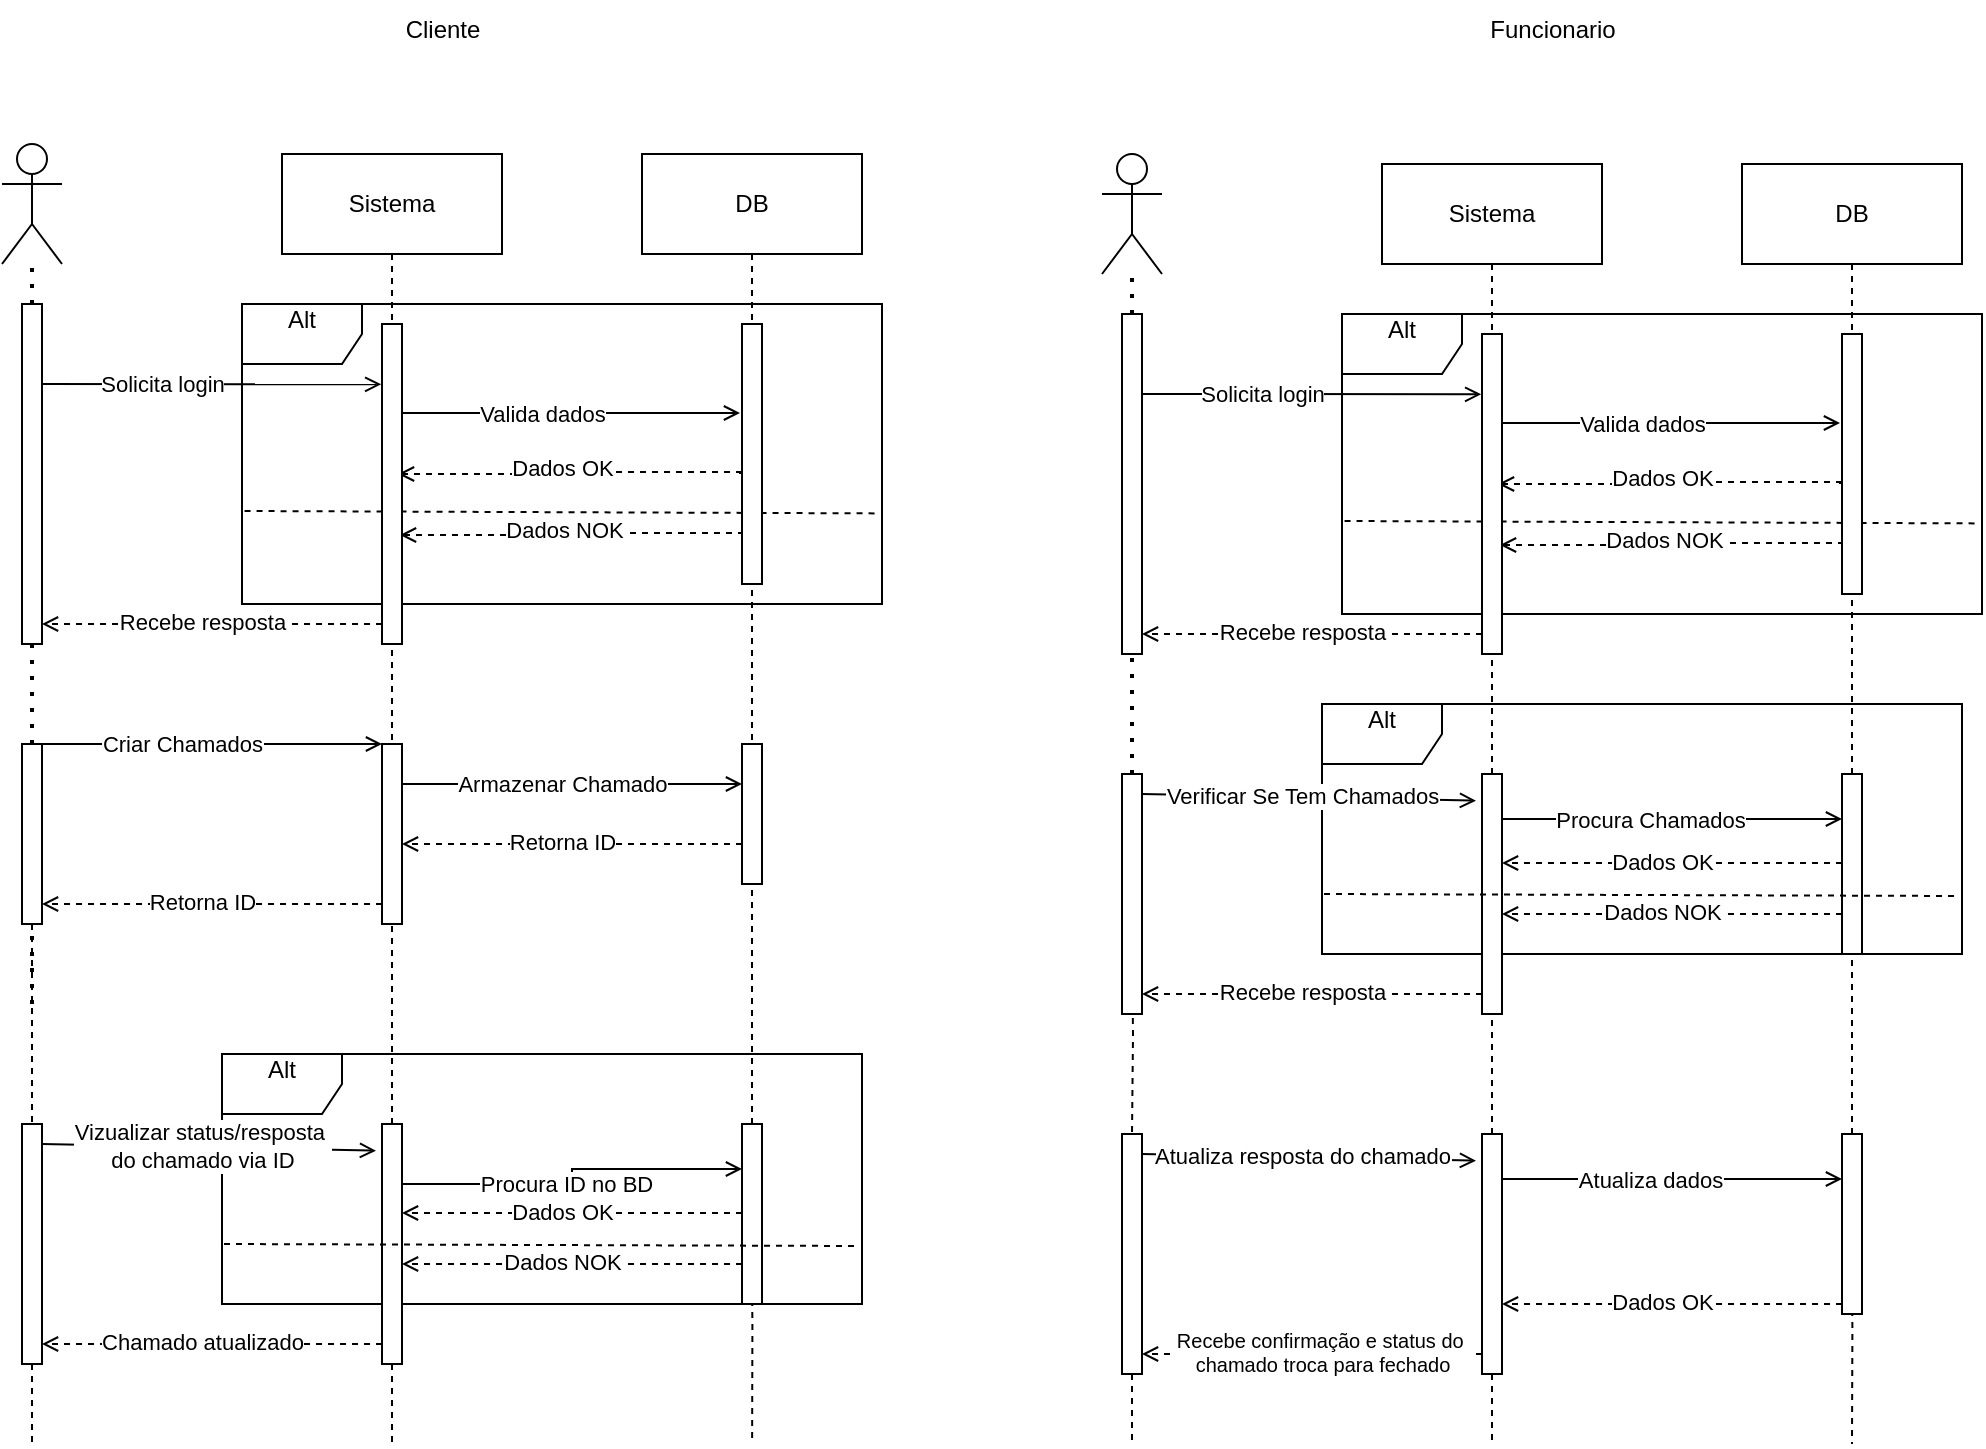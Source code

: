 <mxfile version="24.8.4">
  <diagram name="Página-1" id="UcQnkSeWGZl73oOWzogj">
    <mxGraphModel grid="1" page="1" gridSize="10" guides="1" tooltips="1" connect="1" arrows="1" fold="1" pageScale="1" pageWidth="827" pageHeight="1169" math="0" shadow="0">
      <root>
        <mxCell id="0" />
        <mxCell id="1" parent="0" />
        <mxCell id="v_NeFwBvMOkXejpZJr8L-4" value="Alt&lt;div&gt;&lt;br&gt;&lt;/div&gt;" style="shape=umlFrame;whiteSpace=wrap;html=1;pointerEvents=0;" vertex="1" parent="1">
          <mxGeometry x="320" y="585" width="320" height="125" as="geometry" />
        </mxCell>
        <mxCell id="uo3-oJz6HWGScUrpZiiw-1" value="" style="shape=umlActor;verticalLabelPosition=bottom;verticalAlign=top;html=1;outlineConnect=0;" vertex="1" parent="1">
          <mxGeometry x="210" y="130" width="30" height="60" as="geometry" />
        </mxCell>
        <mxCell id="uo3-oJz6HWGScUrpZiiw-2" value="" style="endArrow=none;dashed=1;html=1;dashPattern=1 3;strokeWidth=2;rounded=0;" edge="1" parent="1" source="uo3-oJz6HWGScUrpZiiw-8" target="uo3-oJz6HWGScUrpZiiw-1">
          <mxGeometry width="50" height="50" relative="1" as="geometry">
            <mxPoint x="225" y="480" as="sourcePoint" />
            <mxPoint x="210" y="230" as="targetPoint" />
          </mxGeometry>
        </mxCell>
        <mxCell id="uo3-oJz6HWGScUrpZiiw-3" style="edgeStyle=orthogonalEdgeStyle;rounded=0;orthogonalLoop=1;jettySize=auto;html=1;exitX=0.5;exitY=1;exitDx=0;exitDy=0;dashed=1;endArrow=none;endFill=0;entryX=0;entryY=0.5;entryDx=0;entryDy=0;" edge="1" parent="1" source="uo3-oJz6HWGScUrpZiiw-4" target="uo3-oJz6HWGScUrpZiiw-38">
          <mxGeometry relative="1" as="geometry">
            <mxPoint x="405" y="560" as="targetPoint" />
          </mxGeometry>
        </mxCell>
        <mxCell id="uo3-oJz6HWGScUrpZiiw-4" value="Sistema" style="rounded=0;whiteSpace=wrap;html=1;" vertex="1" parent="1">
          <mxGeometry x="350" y="135" width="110" height="50" as="geometry" />
        </mxCell>
        <mxCell id="uo3-oJz6HWGScUrpZiiw-5" style="edgeStyle=orthogonalEdgeStyle;rounded=0;orthogonalLoop=1;jettySize=auto;html=1;exitX=0.5;exitY=1;exitDx=0;exitDy=0;endArrow=none;endFill=0;dashed=1;" edge="1" parent="1" source="uo3-oJz6HWGScUrpZiiw-53">
          <mxGeometry relative="1" as="geometry">
            <mxPoint x="585" y="660" as="targetPoint" />
          </mxGeometry>
        </mxCell>
        <mxCell id="uo3-oJz6HWGScUrpZiiw-6" value="DB" style="rounded=0;whiteSpace=wrap;html=1;" vertex="1" parent="1">
          <mxGeometry x="530" y="135" width="110" height="50" as="geometry" />
        </mxCell>
        <mxCell id="uo3-oJz6HWGScUrpZiiw-7" value="" style="endArrow=none;dashed=1;html=1;dashPattern=1 3;strokeWidth=2;rounded=0;" edge="1" parent="1" source="uo3-oJz6HWGScUrpZiiw-21" target="uo3-oJz6HWGScUrpZiiw-8">
          <mxGeometry width="50" height="50" relative="1" as="geometry">
            <mxPoint x="225" y="560" as="sourcePoint" />
            <mxPoint x="225" y="220" as="targetPoint" />
          </mxGeometry>
        </mxCell>
        <mxCell id="uo3-oJz6HWGScUrpZiiw-8" value="" style="rounded=0;whiteSpace=wrap;html=1;direction=south;" vertex="1" parent="1">
          <mxGeometry x="220" y="210" width="10" height="170" as="geometry" />
        </mxCell>
        <mxCell id="uo3-oJz6HWGScUrpZiiw-9" value="" style="endArrow=open;html=1;rounded=0;exitX=0.099;exitY=-0.04;exitDx=0;exitDy=0;exitPerimeter=0;endFill=0;" edge="1" parent="1">
          <mxGeometry width="50" height="50" relative="1" as="geometry">
            <mxPoint x="230.0" y="250.0" as="sourcePoint" />
            <mxPoint x="399.6" y="250.15" as="targetPoint" />
          </mxGeometry>
        </mxCell>
        <mxCell id="uo3-oJz6HWGScUrpZiiw-10" value="Solicita login" style="edgeLabel;html=1;align=center;verticalAlign=middle;resizable=0;points=[];" connectable="0" vertex="1" parent="uo3-oJz6HWGScUrpZiiw-9">
          <mxGeometry x="-0.804" relative="1" as="geometry">
            <mxPoint x="43" as="offset" />
          </mxGeometry>
        </mxCell>
        <mxCell id="uo3-oJz6HWGScUrpZiiw-11" style="edgeStyle=orthogonalEdgeStyle;rounded=0;orthogonalLoop=1;jettySize=auto;html=1;entryX=0.5;entryY=0;entryDx=0;entryDy=0;dashed=1;endArrow=open;endFill=0;" edge="1" parent="1">
          <mxGeometry relative="1" as="geometry">
            <mxPoint x="400" y="370" as="sourcePoint" />
            <mxPoint x="230" y="370" as="targetPoint" />
          </mxGeometry>
        </mxCell>
        <mxCell id="uo3-oJz6HWGScUrpZiiw-12" value="Recebe resposta" style="edgeLabel;html=1;align=center;verticalAlign=middle;resizable=0;points=[];" connectable="0" vertex="1" parent="uo3-oJz6HWGScUrpZiiw-11">
          <mxGeometry x="0.351" y="-1" relative="1" as="geometry">
            <mxPoint x="25" as="offset" />
          </mxGeometry>
        </mxCell>
        <mxCell id="uo3-oJz6HWGScUrpZiiw-13" value="" style="endArrow=open;html=1;rounded=0;exitX=0.126;exitY=-0.071;exitDx=0;exitDy=0;exitPerimeter=0;endFill=0;" edge="1" parent="1">
          <mxGeometry width="50" height="50" relative="1" as="geometry">
            <mxPoint x="410" y="264.5" as="sourcePoint" />
            <mxPoint x="579" y="264.5" as="targetPoint" />
          </mxGeometry>
        </mxCell>
        <mxCell id="uo3-oJz6HWGScUrpZiiw-14" value="Valida dados" style="edgeLabel;html=1;align=center;verticalAlign=middle;resizable=0;points=[];" connectable="0" vertex="1" parent="uo3-oJz6HWGScUrpZiiw-13">
          <mxGeometry x="-0.804" relative="1" as="geometry">
            <mxPoint x="53" as="offset" />
          </mxGeometry>
        </mxCell>
        <mxCell id="uo3-oJz6HWGScUrpZiiw-15" style="edgeStyle=orthogonalEdgeStyle;rounded=0;orthogonalLoop=1;jettySize=auto;html=1;endArrow=open;endFill=0;dashed=1;entryX=0.421;entryY=0.1;entryDx=0;entryDy=0;entryPerimeter=0;" edge="1" parent="1">
          <mxGeometry relative="1" as="geometry">
            <mxPoint x="580" y="325.5" as="sourcePoint" />
            <mxPoint x="409" y="325.5" as="targetPoint" />
            <Array as="points">
              <mxPoint x="495" y="324.5" />
            </Array>
          </mxGeometry>
        </mxCell>
        <mxCell id="uo3-oJz6HWGScUrpZiiw-16" value="Dados NOK" style="edgeLabel;html=1;align=center;verticalAlign=middle;resizable=0;points=[];" connectable="0" vertex="1" parent="uo3-oJz6HWGScUrpZiiw-15">
          <mxGeometry x="-0.16" y="-2" relative="1" as="geometry">
            <mxPoint x="-18" as="offset" />
          </mxGeometry>
        </mxCell>
        <mxCell id="uo3-oJz6HWGScUrpZiiw-17" style="edgeStyle=orthogonalEdgeStyle;rounded=0;orthogonalLoop=1;jettySize=auto;html=1;endArrow=open;endFill=0;dashed=1;entryX=0.421;entryY=0.1;entryDx=0;entryDy=0;entryPerimeter=0;" edge="1" parent="1">
          <mxGeometry relative="1" as="geometry">
            <mxPoint x="579" y="295" as="sourcePoint" />
            <mxPoint x="408" y="295" as="targetPoint" />
            <Array as="points">
              <mxPoint x="494" y="294" />
            </Array>
          </mxGeometry>
        </mxCell>
        <mxCell id="uo3-oJz6HWGScUrpZiiw-18" value="Dados OK" style="edgeLabel;html=1;align=center;verticalAlign=middle;resizable=0;points=[];" connectable="0" vertex="1" parent="uo3-oJz6HWGScUrpZiiw-17">
          <mxGeometry x="-0.16" y="-2" relative="1" as="geometry">
            <mxPoint x="-18" as="offset" />
          </mxGeometry>
        </mxCell>
        <mxCell id="uo3-oJz6HWGScUrpZiiw-19" value="" style="endArrow=none;dashed=1;html=1;dashPattern=1 3;strokeWidth=2;rounded=0;" edge="1" parent="1" target="uo3-oJz6HWGScUrpZiiw-21">
          <mxGeometry width="50" height="50" relative="1" as="geometry">
            <mxPoint x="225" y="560" as="sourcePoint" />
            <mxPoint x="225" y="390" as="targetPoint" />
          </mxGeometry>
        </mxCell>
        <mxCell id="uo3-oJz6HWGScUrpZiiw-21" value="" style="rounded=0;whiteSpace=wrap;html=1;direction=south;" vertex="1" parent="1">
          <mxGeometry x="220" y="430" width="10" height="90" as="geometry" />
        </mxCell>
        <mxCell id="uo3-oJz6HWGScUrpZiiw-22" value="" style="rounded=0;whiteSpace=wrap;html=1;direction=south;" vertex="1" parent="1">
          <mxGeometry x="400" y="430" width="10" height="90" as="geometry" />
        </mxCell>
        <mxCell id="uo3-oJz6HWGScUrpZiiw-23" value="" style="endArrow=open;html=1;rounded=0;exitX=0.099;exitY=-0.04;exitDx=0;exitDy=0;exitPerimeter=0;endFill=0;" edge="1" parent="1">
          <mxGeometry width="50" height="50" relative="1" as="geometry">
            <mxPoint x="410" y="450" as="sourcePoint" />
            <mxPoint x="580" y="450" as="targetPoint" />
          </mxGeometry>
        </mxCell>
        <mxCell id="uo3-oJz6HWGScUrpZiiw-24" value="Armazenar Chamado" style="edgeLabel;html=1;align=center;verticalAlign=middle;resizable=0;points=[];" connectable="0" vertex="1" parent="uo3-oJz6HWGScUrpZiiw-23">
          <mxGeometry x="-0.804" relative="1" as="geometry">
            <mxPoint x="63" as="offset" />
          </mxGeometry>
        </mxCell>
        <mxCell id="uo3-oJz6HWGScUrpZiiw-25" style="edgeStyle=orthogonalEdgeStyle;rounded=0;orthogonalLoop=1;jettySize=auto;html=1;entryX=0.5;entryY=0;entryDx=0;entryDy=0;dashed=1;endArrow=open;endFill=0;" edge="1" parent="1">
          <mxGeometry relative="1" as="geometry">
            <mxPoint x="580" y="480" as="sourcePoint" />
            <mxPoint x="410" y="480" as="targetPoint" />
          </mxGeometry>
        </mxCell>
        <mxCell id="uo3-oJz6HWGScUrpZiiw-26" value="Retorna ID" style="edgeLabel;html=1;align=center;verticalAlign=middle;resizable=0;points=[];" connectable="0" vertex="1" parent="uo3-oJz6HWGScUrpZiiw-25">
          <mxGeometry x="0.351" y="-1" relative="1" as="geometry">
            <mxPoint x="25" as="offset" />
          </mxGeometry>
        </mxCell>
        <mxCell id="uo3-oJz6HWGScUrpZiiw-27" style="edgeStyle=orthogonalEdgeStyle;rounded=0;orthogonalLoop=1;jettySize=auto;html=1;entryX=0.5;entryY=0;entryDx=0;entryDy=0;dashed=1;endArrow=open;endFill=0;" edge="1" parent="1">
          <mxGeometry relative="1" as="geometry">
            <mxPoint x="400" y="510" as="sourcePoint" />
            <mxPoint x="230" y="510" as="targetPoint" />
          </mxGeometry>
        </mxCell>
        <mxCell id="uo3-oJz6HWGScUrpZiiw-28" value="Retorna ID" style="edgeLabel;html=1;align=center;verticalAlign=middle;resizable=0;points=[];" connectable="0" vertex="1" parent="uo3-oJz6HWGScUrpZiiw-27">
          <mxGeometry x="0.351" y="-1" relative="1" as="geometry">
            <mxPoint x="25" as="offset" />
          </mxGeometry>
        </mxCell>
        <mxCell id="uo3-oJz6HWGScUrpZiiw-31" value="" style="edgeStyle=orthogonalEdgeStyle;rounded=0;orthogonalLoop=1;jettySize=auto;html=1;exitX=1;exitY=0.5;exitDx=0;exitDy=0;endArrow=none;endFill=0;dashed=1;" edge="1" parent="1" source="uo3-oJz6HWGScUrpZiiw-21" target="uo3-oJz6HWGScUrpZiiw-32">
          <mxGeometry relative="1" as="geometry">
            <mxPoint x="225" y="690" as="targetPoint" />
            <mxPoint x="225" y="500" as="sourcePoint" />
          </mxGeometry>
        </mxCell>
        <mxCell id="uo3-oJz6HWGScUrpZiiw-32" value="" style="rounded=0;whiteSpace=wrap;html=1;direction=south;" vertex="1" parent="1">
          <mxGeometry x="220" y="620" width="10" height="120" as="geometry" />
        </mxCell>
        <mxCell id="uo3-oJz6HWGScUrpZiiw-33" value="" style="edgeStyle=orthogonalEdgeStyle;rounded=0;orthogonalLoop=1;jettySize=auto;html=1;exitX=1;exitY=0.5;exitDx=0;exitDy=0;endArrow=none;endFill=0;dashed=1;" edge="1" parent="1" target="uo3-oJz6HWGScUrpZiiw-38">
          <mxGeometry relative="1" as="geometry">
            <mxPoint x="404.71" y="790" as="targetPoint" />
            <mxPoint x="404.71" y="660" as="sourcePoint" />
          </mxGeometry>
        </mxCell>
        <mxCell id="uo3-oJz6HWGScUrpZiiw-34" style="edgeStyle=orthogonalEdgeStyle;rounded=0;orthogonalLoop=1;jettySize=auto;html=1;exitX=0.25;exitY=0;exitDx=0;exitDy=0;entryX=0.25;entryY=1;entryDx=0;entryDy=0;endArrow=open;endFill=0;" edge="1" parent="1" source="uo3-oJz6HWGScUrpZiiw-38" target="uo3-oJz6HWGScUrpZiiw-53">
          <mxGeometry relative="1" as="geometry" />
        </mxCell>
        <mxCell id="uo3-oJz6HWGScUrpZiiw-35" value="Procura ID no BD" style="edgeLabel;html=1;align=center;verticalAlign=middle;resizable=0;points=[];" connectable="0" vertex="1" parent="uo3-oJz6HWGScUrpZiiw-34">
          <mxGeometry x="-0.588" y="1" relative="1" as="geometry">
            <mxPoint x="45" y="1" as="offset" />
          </mxGeometry>
        </mxCell>
        <mxCell id="uo3-oJz6HWGScUrpZiiw-38" value="" style="rounded=0;whiteSpace=wrap;html=1;direction=south;" vertex="1" parent="1">
          <mxGeometry x="400" y="620" width="10" height="120" as="geometry" />
        </mxCell>
        <mxCell id="uo3-oJz6HWGScUrpZiiw-39" value="" style="edgeStyle=orthogonalEdgeStyle;rounded=0;orthogonalLoop=1;jettySize=auto;html=1;exitX=0.5;exitY=1;exitDx=0;exitDy=0;endArrow=none;endFill=0;dashed=1;" edge="1" parent="1" source="uo3-oJz6HWGScUrpZiiw-6" target="uo3-oJz6HWGScUrpZiiw-53">
          <mxGeometry relative="1" as="geometry">
            <mxPoint x="585" y="560" as="targetPoint" />
            <mxPoint x="585" y="185" as="sourcePoint" />
          </mxGeometry>
        </mxCell>
        <mxCell id="uo3-oJz6HWGScUrpZiiw-40" value="" style="rounded=0;whiteSpace=wrap;html=1;direction=south;" vertex="1" parent="1">
          <mxGeometry x="580" y="430" width="10" height="70" as="geometry" />
        </mxCell>
        <mxCell id="uo3-oJz6HWGScUrpZiiw-41" style="edgeStyle=orthogonalEdgeStyle;rounded=0;orthogonalLoop=1;jettySize=auto;html=1;entryX=0.5;entryY=0;entryDx=0;entryDy=0;dashed=1;endArrow=open;endFill=0;" edge="1" parent="1">
          <mxGeometry relative="1" as="geometry">
            <mxPoint x="580" y="664.5" as="sourcePoint" />
            <mxPoint x="410" y="664.5" as="targetPoint" />
          </mxGeometry>
        </mxCell>
        <mxCell id="uo3-oJz6HWGScUrpZiiw-42" value="Dados OK" style="edgeLabel;html=1;align=center;verticalAlign=middle;resizable=0;points=[];" connectable="0" vertex="1" parent="uo3-oJz6HWGScUrpZiiw-41">
          <mxGeometry x="0.351" y="-1" relative="1" as="geometry">
            <mxPoint x="25" as="offset" />
          </mxGeometry>
        </mxCell>
        <mxCell id="uo3-oJz6HWGScUrpZiiw-43" value="" style="edgeStyle=orthogonalEdgeStyle;rounded=0;orthogonalLoop=1;jettySize=auto;html=1;endArrow=none;endFill=0;dashed=1;exitX=1;exitY=0.5;exitDx=0;exitDy=0;" edge="1" parent="1" source="uo3-oJz6HWGScUrpZiiw-32">
          <mxGeometry relative="1" as="geometry">
            <mxPoint x="225" y="780" as="targetPoint" />
            <mxPoint x="270" y="770" as="sourcePoint" />
          </mxGeometry>
        </mxCell>
        <mxCell id="uo3-oJz6HWGScUrpZiiw-45" value="" style="edgeStyle=orthogonalEdgeStyle;rounded=0;orthogonalLoop=1;jettySize=auto;html=1;endArrow=none;endFill=0;dashed=1;exitX=1;exitY=0.5;exitDx=0;exitDy=0;" edge="1" parent="1" source="uo3-oJz6HWGScUrpZiiw-38">
          <mxGeometry relative="1" as="geometry">
            <mxPoint x="405" y="780" as="targetPoint" />
            <mxPoint x="405" y="730" as="sourcePoint" />
          </mxGeometry>
        </mxCell>
        <mxCell id="uo3-oJz6HWGScUrpZiiw-49" value="" style="edgeStyle=orthogonalEdgeStyle;rounded=0;orthogonalLoop=1;jettySize=auto;html=1;exitX=1;exitY=0.5;exitDx=0;exitDy=0;endArrow=none;endFill=0;dashed=1;" edge="1" parent="1">
          <mxGeometry relative="1" as="geometry">
            <mxPoint x="585.059" y="780" as="targetPoint" />
            <mxPoint x="584.71" y="660" as="sourcePoint" />
          </mxGeometry>
        </mxCell>
        <mxCell id="uo3-oJz6HWGScUrpZiiw-53" value="" style="rounded=0;whiteSpace=wrap;html=1;direction=south;" vertex="1" parent="1">
          <mxGeometry x="580" y="620" width="10" height="90" as="geometry" />
        </mxCell>
        <mxCell id="uo3-oJz6HWGScUrpZiiw-75" value="" style="endArrow=none;dashed=1;html=1;rounded=0;exitX=0.004;exitY=0.69;exitDx=0;exitDy=0;exitPerimeter=0;entryX=0.997;entryY=0.698;entryDx=0;entryDy=0;entryPerimeter=0;" edge="1" parent="1" source="uo3-oJz6HWGScUrpZiiw-77" target="uo3-oJz6HWGScUrpZiiw-77">
          <mxGeometry width="50" height="50" relative="1" as="geometry">
            <mxPoint x="480" y="380" as="sourcePoint" />
            <mxPoint x="530" y="330" as="targetPoint" />
          </mxGeometry>
        </mxCell>
        <mxCell id="uo3-oJz6HWGScUrpZiiw-76" value="" style="rounded=0;whiteSpace=wrap;html=1;direction=south;" vertex="1" parent="1">
          <mxGeometry x="580" y="220" width="10" height="130" as="geometry" />
        </mxCell>
        <mxCell id="uo3-oJz6HWGScUrpZiiw-77" value="Alt&lt;div&gt;&lt;br&gt;&lt;/div&gt;" style="shape=umlFrame;whiteSpace=wrap;html=1;pointerEvents=0;" vertex="1" parent="1">
          <mxGeometry x="330" y="210" width="320" height="150" as="geometry" />
        </mxCell>
        <mxCell id="uo3-oJz6HWGScUrpZiiw-78" value="" style="rounded=0;whiteSpace=wrap;html=1;direction=south;" vertex="1" parent="1">
          <mxGeometry x="400" y="220" width="10" height="160" as="geometry" />
        </mxCell>
        <mxCell id="uo3-oJz6HWGScUrpZiiw-79" value="" style="endArrow=open;html=1;rounded=0;exitX=0.099;exitY=-0.04;exitDx=0;exitDy=0;exitPerimeter=0;endFill=0;entryX=0.111;entryY=1.3;entryDx=0;entryDy=0;entryPerimeter=0;" edge="1" parent="1" target="uo3-oJz6HWGScUrpZiiw-38">
          <mxGeometry width="50" height="50" relative="1" as="geometry">
            <mxPoint x="230.0" y="630" as="sourcePoint" />
            <mxPoint x="399.6" y="630.15" as="targetPoint" />
          </mxGeometry>
        </mxCell>
        <mxCell id="uo3-oJz6HWGScUrpZiiw-80" value="Vizualizar status/resposta&amp;nbsp;&lt;div&gt;do chamado via ID&lt;/div&gt;" style="edgeLabel;html=1;align=center;verticalAlign=middle;resizable=0;points=[];" connectable="0" vertex="1" parent="uo3-oJz6HWGScUrpZiiw-79">
          <mxGeometry x="-0.804" relative="1" as="geometry">
            <mxPoint x="63" as="offset" />
          </mxGeometry>
        </mxCell>
        <mxCell id="uo3-oJz6HWGScUrpZiiw-81" style="edgeStyle=orthogonalEdgeStyle;rounded=0;orthogonalLoop=1;jettySize=auto;html=1;entryX=0.5;entryY=0;entryDx=0;entryDy=0;dashed=1;endArrow=open;endFill=0;" edge="1" parent="1">
          <mxGeometry relative="1" as="geometry">
            <mxPoint x="400" y="730" as="sourcePoint" />
            <mxPoint x="230" y="730" as="targetPoint" />
          </mxGeometry>
        </mxCell>
        <mxCell id="uo3-oJz6HWGScUrpZiiw-82" value="Chamado atualizado" style="edgeLabel;html=1;align=center;verticalAlign=middle;resizable=0;points=[];" connectable="0" vertex="1" parent="uo3-oJz6HWGScUrpZiiw-81">
          <mxGeometry x="0.351" y="-1" relative="1" as="geometry">
            <mxPoint x="25" as="offset" />
          </mxGeometry>
        </mxCell>
        <mxCell id="v_NeFwBvMOkXejpZJr8L-1" value="" style="endArrow=open;html=1;rounded=0;exitX=0.099;exitY=-0.04;exitDx=0;exitDy=0;exitPerimeter=0;endFill=0;" edge="1" parent="1">
          <mxGeometry width="50" height="50" relative="1" as="geometry">
            <mxPoint x="230" y="430" as="sourcePoint" />
            <mxPoint x="400" y="430" as="targetPoint" />
          </mxGeometry>
        </mxCell>
        <mxCell id="v_NeFwBvMOkXejpZJr8L-2" value="Criar Chamados" style="edgeLabel;html=1;align=center;verticalAlign=middle;resizable=0;points=[];" connectable="0" vertex="1" parent="v_NeFwBvMOkXejpZJr8L-1">
          <mxGeometry x="-0.804" relative="1" as="geometry">
            <mxPoint x="53" as="offset" />
          </mxGeometry>
        </mxCell>
        <mxCell id="v_NeFwBvMOkXejpZJr8L-5" style="edgeStyle=orthogonalEdgeStyle;rounded=0;orthogonalLoop=1;jettySize=auto;html=1;entryX=0.5;entryY=0;entryDx=0;entryDy=0;dashed=1;endArrow=open;endFill=0;" edge="1" parent="1">
          <mxGeometry relative="1" as="geometry">
            <mxPoint x="580" y="690" as="sourcePoint" />
            <mxPoint x="410" y="690" as="targetPoint" />
          </mxGeometry>
        </mxCell>
        <mxCell id="v_NeFwBvMOkXejpZJr8L-6" value="Dados NOK" style="edgeLabel;html=1;align=center;verticalAlign=middle;resizable=0;points=[];" connectable="0" vertex="1" parent="v_NeFwBvMOkXejpZJr8L-5">
          <mxGeometry x="0.351" y="-1" relative="1" as="geometry">
            <mxPoint x="25" as="offset" />
          </mxGeometry>
        </mxCell>
        <mxCell id="v_NeFwBvMOkXejpZJr8L-7" value="" style="endArrow=none;dashed=1;html=1;rounded=0;exitX=0.004;exitY=0.69;exitDx=0;exitDy=0;exitPerimeter=0;entryX=0.997;entryY=0.698;entryDx=0;entryDy=0;entryPerimeter=0;" edge="1" parent="1">
          <mxGeometry width="50" height="50" relative="1" as="geometry">
            <mxPoint x="321" y="680" as="sourcePoint" />
            <mxPoint x="639" y="681" as="targetPoint" />
          </mxGeometry>
        </mxCell>
        <mxCell id="v_NeFwBvMOkXejpZJr8L-9" value="" style="shape=umlActor;verticalLabelPosition=bottom;verticalAlign=top;html=1;outlineConnect=0;" vertex="1" parent="1">
          <mxGeometry x="760" y="135" width="30" height="60" as="geometry" />
        </mxCell>
        <mxCell id="v_NeFwBvMOkXejpZJr8L-10" value="" style="endArrow=none;dashed=1;html=1;dashPattern=1 3;strokeWidth=2;rounded=0;" edge="1" parent="1" source="v_NeFwBvMOkXejpZJr8L-16" target="v_NeFwBvMOkXejpZJr8L-9">
          <mxGeometry width="50" height="50" relative="1" as="geometry">
            <mxPoint x="775" y="485" as="sourcePoint" />
            <mxPoint x="760" y="235" as="targetPoint" />
          </mxGeometry>
        </mxCell>
        <mxCell id="v_NeFwBvMOkXejpZJr8L-11" style="edgeStyle=orthogonalEdgeStyle;rounded=0;orthogonalLoop=1;jettySize=auto;html=1;exitX=0.5;exitY=1;exitDx=0;exitDy=0;dashed=1;endArrow=none;endFill=0;entryX=0;entryY=0.5;entryDx=0;entryDy=0;" edge="1" parent="1" source="v_NeFwBvMOkXejpZJr8L-12" target="v_NeFwBvMOkXejpZJr8L-44">
          <mxGeometry relative="1" as="geometry">
            <mxPoint x="955" y="565" as="targetPoint" />
          </mxGeometry>
        </mxCell>
        <mxCell id="v_NeFwBvMOkXejpZJr8L-12" value="Sistema" style="rounded=0;whiteSpace=wrap;html=1;" vertex="1" parent="1">
          <mxGeometry x="900" y="140" width="110" height="50" as="geometry" />
        </mxCell>
        <mxCell id="v_NeFwBvMOkXejpZJr8L-13" style="edgeStyle=orthogonalEdgeStyle;rounded=0;orthogonalLoop=1;jettySize=auto;html=1;exitX=0.5;exitY=1;exitDx=0;exitDy=0;endArrow=none;endFill=0;dashed=1;" edge="1" parent="1" source="v_NeFwBvMOkXejpZJr8L-55">
          <mxGeometry relative="1" as="geometry">
            <mxPoint x="1135" y="665" as="targetPoint" />
          </mxGeometry>
        </mxCell>
        <mxCell id="v_NeFwBvMOkXejpZJr8L-14" value="DB" style="rounded=0;whiteSpace=wrap;html=1;" vertex="1" parent="1">
          <mxGeometry x="1080" y="140" width="110" height="50" as="geometry" />
        </mxCell>
        <mxCell id="v_NeFwBvMOkXejpZJr8L-15" value="" style="endArrow=none;dashed=1;html=1;dashPattern=1 3;strokeWidth=2;rounded=0;exitX=0;exitY=0.5;exitDx=0;exitDy=0;" edge="1" parent="1" source="v_NeFwBvMOkXejpZJr8L-93" target="v_NeFwBvMOkXejpZJr8L-16">
          <mxGeometry width="50" height="50" relative="1" as="geometry">
            <mxPoint x="775" y="435" as="sourcePoint" />
            <mxPoint x="775" y="225" as="targetPoint" />
          </mxGeometry>
        </mxCell>
        <mxCell id="v_NeFwBvMOkXejpZJr8L-16" value="" style="rounded=0;whiteSpace=wrap;html=1;direction=south;" vertex="1" parent="1">
          <mxGeometry x="770" y="215" width="10" height="170" as="geometry" />
        </mxCell>
        <mxCell id="v_NeFwBvMOkXejpZJr8L-17" value="" style="endArrow=open;html=1;rounded=0;exitX=0.099;exitY=-0.04;exitDx=0;exitDy=0;exitPerimeter=0;endFill=0;" edge="1" parent="1">
          <mxGeometry width="50" height="50" relative="1" as="geometry">
            <mxPoint x="780" y="255" as="sourcePoint" />
            <mxPoint x="949.6" y="255.15" as="targetPoint" />
          </mxGeometry>
        </mxCell>
        <mxCell id="v_NeFwBvMOkXejpZJr8L-18" value="Solicita login" style="edgeLabel;html=1;align=center;verticalAlign=middle;resizable=0;points=[];" connectable="0" vertex="1" parent="v_NeFwBvMOkXejpZJr8L-17">
          <mxGeometry x="-0.804" relative="1" as="geometry">
            <mxPoint x="43" as="offset" />
          </mxGeometry>
        </mxCell>
        <mxCell id="v_NeFwBvMOkXejpZJr8L-19" style="edgeStyle=orthogonalEdgeStyle;rounded=0;orthogonalLoop=1;jettySize=auto;html=1;entryX=0.5;entryY=0;entryDx=0;entryDy=0;dashed=1;endArrow=open;endFill=0;" edge="1" parent="1">
          <mxGeometry relative="1" as="geometry">
            <mxPoint x="950" y="375" as="sourcePoint" />
            <mxPoint x="780" y="375" as="targetPoint" />
          </mxGeometry>
        </mxCell>
        <mxCell id="v_NeFwBvMOkXejpZJr8L-20" value="Recebe resposta" style="edgeLabel;html=1;align=center;verticalAlign=middle;resizable=0;points=[];" connectable="0" vertex="1" parent="v_NeFwBvMOkXejpZJr8L-19">
          <mxGeometry x="0.351" y="-1" relative="1" as="geometry">
            <mxPoint x="25" as="offset" />
          </mxGeometry>
        </mxCell>
        <mxCell id="v_NeFwBvMOkXejpZJr8L-21" value="" style="endArrow=open;html=1;rounded=0;exitX=0.126;exitY=-0.071;exitDx=0;exitDy=0;exitPerimeter=0;endFill=0;" edge="1" parent="1">
          <mxGeometry width="50" height="50" relative="1" as="geometry">
            <mxPoint x="960" y="269.5" as="sourcePoint" />
            <mxPoint x="1129" y="269.5" as="targetPoint" />
          </mxGeometry>
        </mxCell>
        <mxCell id="v_NeFwBvMOkXejpZJr8L-22" value="Valida dados" style="edgeLabel;html=1;align=center;verticalAlign=middle;resizable=0;points=[];" connectable="0" vertex="1" parent="v_NeFwBvMOkXejpZJr8L-21">
          <mxGeometry x="-0.804" relative="1" as="geometry">
            <mxPoint x="53" as="offset" />
          </mxGeometry>
        </mxCell>
        <mxCell id="v_NeFwBvMOkXejpZJr8L-23" style="edgeStyle=orthogonalEdgeStyle;rounded=0;orthogonalLoop=1;jettySize=auto;html=1;endArrow=open;endFill=0;dashed=1;entryX=0.421;entryY=0.1;entryDx=0;entryDy=0;entryPerimeter=0;" edge="1" parent="1">
          <mxGeometry relative="1" as="geometry">
            <mxPoint x="1130" y="330.5" as="sourcePoint" />
            <mxPoint x="959" y="330.5" as="targetPoint" />
            <Array as="points">
              <mxPoint x="1045" y="329.5" />
            </Array>
          </mxGeometry>
        </mxCell>
        <mxCell id="v_NeFwBvMOkXejpZJr8L-24" value="Dados NOK" style="edgeLabel;html=1;align=center;verticalAlign=middle;resizable=0;points=[];" connectable="0" vertex="1" parent="v_NeFwBvMOkXejpZJr8L-23">
          <mxGeometry x="-0.16" y="-2" relative="1" as="geometry">
            <mxPoint x="-18" as="offset" />
          </mxGeometry>
        </mxCell>
        <mxCell id="v_NeFwBvMOkXejpZJr8L-25" style="edgeStyle=orthogonalEdgeStyle;rounded=0;orthogonalLoop=1;jettySize=auto;html=1;endArrow=open;endFill=0;dashed=1;entryX=0.421;entryY=0.1;entryDx=0;entryDy=0;entryPerimeter=0;" edge="1" parent="1">
          <mxGeometry relative="1" as="geometry">
            <mxPoint x="1129" y="300" as="sourcePoint" />
            <mxPoint x="958" y="300" as="targetPoint" />
            <Array as="points">
              <mxPoint x="1044" y="299" />
            </Array>
          </mxGeometry>
        </mxCell>
        <mxCell id="v_NeFwBvMOkXejpZJr8L-26" value="Dados OK" style="edgeLabel;html=1;align=center;verticalAlign=middle;resizable=0;points=[];" connectable="0" vertex="1" parent="v_NeFwBvMOkXejpZJr8L-25">
          <mxGeometry x="-0.16" y="-2" relative="1" as="geometry">
            <mxPoint x="-18" as="offset" />
          </mxGeometry>
        </mxCell>
        <mxCell id="v_NeFwBvMOkXejpZJr8L-27" value="" style="endArrow=none;dashed=1;html=1;dashPattern=1 3;strokeWidth=2;rounded=0;" edge="1" parent="1">
          <mxGeometry width="50" height="50" relative="1" as="geometry">
            <mxPoint x="775" y="565" as="sourcePoint" />
            <mxPoint x="775" y="525" as="targetPoint" />
          </mxGeometry>
        </mxCell>
        <mxCell id="v_NeFwBvMOkXejpZJr8L-39" value="" style="edgeStyle=orthogonalEdgeStyle;rounded=0;orthogonalLoop=1;jettySize=auto;html=1;exitX=1;exitY=0.5;exitDx=0;exitDy=0;endArrow=none;endFill=0;dashed=1;" edge="1" parent="1" target="v_NeFwBvMOkXejpZJr8L-40">
          <mxGeometry relative="1" as="geometry">
            <mxPoint x="775" y="695" as="targetPoint" />
            <mxPoint x="775" y="525" as="sourcePoint" />
          </mxGeometry>
        </mxCell>
        <mxCell id="v_NeFwBvMOkXejpZJr8L-40" value="" style="rounded=0;whiteSpace=wrap;html=1;direction=south;" vertex="1" parent="1">
          <mxGeometry x="770" y="625" width="10" height="120" as="geometry" />
        </mxCell>
        <mxCell id="v_NeFwBvMOkXejpZJr8L-41" value="" style="edgeStyle=orthogonalEdgeStyle;rounded=0;orthogonalLoop=1;jettySize=auto;html=1;exitX=1;exitY=0.5;exitDx=0;exitDy=0;endArrow=none;endFill=0;dashed=1;" edge="1" parent="1" target="v_NeFwBvMOkXejpZJr8L-44">
          <mxGeometry relative="1" as="geometry">
            <mxPoint x="954.71" y="795" as="targetPoint" />
            <mxPoint x="954.71" y="665" as="sourcePoint" />
          </mxGeometry>
        </mxCell>
        <mxCell id="v_NeFwBvMOkXejpZJr8L-42" style="edgeStyle=orthogonalEdgeStyle;rounded=0;orthogonalLoop=1;jettySize=auto;html=1;exitX=0.25;exitY=0;exitDx=0;exitDy=0;entryX=0.25;entryY=1;entryDx=0;entryDy=0;endArrow=open;endFill=0;" edge="1" parent="1" source="v_NeFwBvMOkXejpZJr8L-44" target="v_NeFwBvMOkXejpZJr8L-55">
          <mxGeometry relative="1" as="geometry">
            <Array as="points">
              <mxPoint x="960" y="648" />
            </Array>
          </mxGeometry>
        </mxCell>
        <mxCell id="v_NeFwBvMOkXejpZJr8L-43" value="Atualiza dados" style="edgeLabel;html=1;align=center;verticalAlign=middle;resizable=0;points=[];" connectable="0" vertex="1" parent="v_NeFwBvMOkXejpZJr8L-42">
          <mxGeometry x="-0.588" y="1" relative="1" as="geometry">
            <mxPoint x="45" y="1" as="offset" />
          </mxGeometry>
        </mxCell>
        <mxCell id="v_NeFwBvMOkXejpZJr8L-44" value="" style="rounded=0;whiteSpace=wrap;html=1;direction=south;" vertex="1" parent="1">
          <mxGeometry x="950" y="625" width="10" height="120" as="geometry" />
        </mxCell>
        <mxCell id="v_NeFwBvMOkXejpZJr8L-45" value="" style="edgeStyle=orthogonalEdgeStyle;rounded=0;orthogonalLoop=1;jettySize=auto;html=1;exitX=0.5;exitY=1;exitDx=0;exitDy=0;endArrow=none;endFill=0;dashed=1;" edge="1" parent="1" source="v_NeFwBvMOkXejpZJr8L-14" target="v_NeFwBvMOkXejpZJr8L-55">
          <mxGeometry relative="1" as="geometry">
            <mxPoint x="1135" y="565" as="targetPoint" />
            <mxPoint x="1135" y="190" as="sourcePoint" />
          </mxGeometry>
        </mxCell>
        <mxCell id="v_NeFwBvMOkXejpZJr8L-47" style="edgeStyle=orthogonalEdgeStyle;rounded=0;orthogonalLoop=1;jettySize=auto;html=1;entryX=0.5;entryY=0;entryDx=0;entryDy=0;dashed=1;endArrow=open;endFill=0;" edge="1" parent="1">
          <mxGeometry relative="1" as="geometry">
            <mxPoint x="1130" y="710" as="sourcePoint" />
            <mxPoint x="960" y="710" as="targetPoint" />
          </mxGeometry>
        </mxCell>
        <mxCell id="v_NeFwBvMOkXejpZJr8L-48" value="Dados OK" style="edgeLabel;html=1;align=center;verticalAlign=middle;resizable=0;points=[];" connectable="0" vertex="1" parent="v_NeFwBvMOkXejpZJr8L-47">
          <mxGeometry x="0.351" y="-1" relative="1" as="geometry">
            <mxPoint x="25" as="offset" />
          </mxGeometry>
        </mxCell>
        <mxCell id="v_NeFwBvMOkXejpZJr8L-49" value="" style="edgeStyle=orthogonalEdgeStyle;rounded=0;orthogonalLoop=1;jettySize=auto;html=1;endArrow=none;endFill=0;dashed=1;exitX=1;exitY=0.5;exitDx=0;exitDy=0;" edge="1" parent="1" source="v_NeFwBvMOkXejpZJr8L-40">
          <mxGeometry relative="1" as="geometry">
            <mxPoint x="775" y="780" as="targetPoint" />
            <mxPoint x="820" y="775" as="sourcePoint" />
          </mxGeometry>
        </mxCell>
        <mxCell id="v_NeFwBvMOkXejpZJr8L-51" value="" style="edgeStyle=orthogonalEdgeStyle;rounded=0;orthogonalLoop=1;jettySize=auto;html=1;endArrow=none;endFill=0;dashed=1;exitX=1;exitY=0.5;exitDx=0;exitDy=0;" edge="1" parent="1" source="v_NeFwBvMOkXejpZJr8L-44">
          <mxGeometry relative="1" as="geometry">
            <mxPoint x="955" y="780" as="targetPoint" />
            <mxPoint x="955" y="735" as="sourcePoint" />
          </mxGeometry>
        </mxCell>
        <mxCell id="v_NeFwBvMOkXejpZJr8L-53" value="" style="edgeStyle=orthogonalEdgeStyle;rounded=0;orthogonalLoop=1;jettySize=auto;html=1;exitX=1;exitY=0.5;exitDx=0;exitDy=0;endArrow=none;endFill=0;dashed=1;" edge="1" parent="1">
          <mxGeometry relative="1" as="geometry">
            <mxPoint x="1135" y="780" as="targetPoint" />
            <mxPoint x="1134.71" y="665" as="sourcePoint" />
          </mxGeometry>
        </mxCell>
        <mxCell id="v_NeFwBvMOkXejpZJr8L-55" value="" style="rounded=0;whiteSpace=wrap;html=1;direction=south;" vertex="1" parent="1">
          <mxGeometry x="1130" y="625" width="10" height="90" as="geometry" />
        </mxCell>
        <mxCell id="v_NeFwBvMOkXejpZJr8L-61" value="" style="endArrow=none;dashed=1;html=1;rounded=0;exitX=0.004;exitY=0.69;exitDx=0;exitDy=0;exitPerimeter=0;entryX=0.997;entryY=0.698;entryDx=0;entryDy=0;entryPerimeter=0;" edge="1" parent="1" source="v_NeFwBvMOkXejpZJr8L-63" target="v_NeFwBvMOkXejpZJr8L-63">
          <mxGeometry width="50" height="50" relative="1" as="geometry">
            <mxPoint x="1030" y="385" as="sourcePoint" />
            <mxPoint x="1080" y="335" as="targetPoint" />
          </mxGeometry>
        </mxCell>
        <mxCell id="v_NeFwBvMOkXejpZJr8L-62" value="" style="rounded=0;whiteSpace=wrap;html=1;direction=south;" vertex="1" parent="1">
          <mxGeometry x="1130" y="225" width="10" height="130" as="geometry" />
        </mxCell>
        <mxCell id="v_NeFwBvMOkXejpZJr8L-63" value="Alt&lt;div&gt;&lt;br&gt;&lt;/div&gt;" style="shape=umlFrame;whiteSpace=wrap;html=1;pointerEvents=0;" vertex="1" parent="1">
          <mxGeometry x="880" y="215" width="320" height="150" as="geometry" />
        </mxCell>
        <mxCell id="v_NeFwBvMOkXejpZJr8L-64" value="" style="rounded=0;whiteSpace=wrap;html=1;direction=south;" vertex="1" parent="1">
          <mxGeometry x="950" y="225" width="10" height="160" as="geometry" />
        </mxCell>
        <mxCell id="v_NeFwBvMOkXejpZJr8L-65" value="" style="endArrow=open;html=1;rounded=0;exitX=0.099;exitY=-0.04;exitDx=0;exitDy=0;exitPerimeter=0;endFill=0;entryX=0.111;entryY=1.3;entryDx=0;entryDy=0;entryPerimeter=0;" edge="1" parent="1" target="v_NeFwBvMOkXejpZJr8L-44">
          <mxGeometry width="50" height="50" relative="1" as="geometry">
            <mxPoint x="780" y="635" as="sourcePoint" />
            <mxPoint x="949.6" y="635.15" as="targetPoint" />
          </mxGeometry>
        </mxCell>
        <mxCell id="v_NeFwBvMOkXejpZJr8L-66" value="Atualiza resposta do chamado" style="edgeLabel;html=1;align=center;verticalAlign=middle;resizable=0;points=[];" connectable="0" vertex="1" parent="v_NeFwBvMOkXejpZJr8L-65">
          <mxGeometry x="-0.804" relative="1" as="geometry">
            <mxPoint x="63" as="offset" />
          </mxGeometry>
        </mxCell>
        <mxCell id="v_NeFwBvMOkXejpZJr8L-67" style="edgeStyle=orthogonalEdgeStyle;rounded=0;orthogonalLoop=1;jettySize=auto;html=1;entryX=0.5;entryY=0;entryDx=0;entryDy=0;dashed=1;endArrow=open;endFill=0;" edge="1" parent="1">
          <mxGeometry relative="1" as="geometry">
            <mxPoint x="950" y="735" as="sourcePoint" />
            <mxPoint x="780" y="735" as="targetPoint" />
          </mxGeometry>
        </mxCell>
        <mxCell id="v_NeFwBvMOkXejpZJr8L-68" value="&lt;font style=&quot;font-size: 10px;&quot;&gt;Recebe confirmação e status do&amp;nbsp;&lt;/font&gt;&lt;div style=&quot;font-size: 10px;&quot;&gt;&lt;font style=&quot;font-size: 10px;&quot;&gt;chamado troca para fechado&lt;/font&gt;&lt;/div&gt;" style="edgeLabel;html=1;align=center;verticalAlign=middle;resizable=0;points=[];" connectable="0" vertex="1" parent="v_NeFwBvMOkXejpZJr8L-67">
          <mxGeometry x="0.351" y="-1" relative="1" as="geometry">
            <mxPoint x="35" as="offset" />
          </mxGeometry>
        </mxCell>
        <mxCell id="v_NeFwBvMOkXejpZJr8L-91" value="Alt&lt;div&gt;&lt;br&gt;&lt;/div&gt;" style="shape=umlFrame;whiteSpace=wrap;html=1;pointerEvents=0;" vertex="1" parent="1">
          <mxGeometry x="870" y="410" width="320" height="125" as="geometry" />
        </mxCell>
        <mxCell id="v_NeFwBvMOkXejpZJr8L-92" style="edgeStyle=orthogonalEdgeStyle;rounded=0;orthogonalLoop=1;jettySize=auto;html=1;exitX=0.5;exitY=1;exitDx=0;exitDy=0;endArrow=none;endFill=0;dashed=1;" edge="1" parent="1" source="v_NeFwBvMOkXejpZJr8L-100">
          <mxGeometry relative="1" as="geometry">
            <mxPoint x="1135" y="485" as="targetPoint" />
          </mxGeometry>
        </mxCell>
        <mxCell id="v_NeFwBvMOkXejpZJr8L-93" value="" style="rounded=0;whiteSpace=wrap;html=1;direction=south;" vertex="1" parent="1">
          <mxGeometry x="770" y="445" width="10" height="120" as="geometry" />
        </mxCell>
        <mxCell id="v_NeFwBvMOkXejpZJr8L-94" value="" style="edgeStyle=orthogonalEdgeStyle;rounded=0;orthogonalLoop=1;jettySize=auto;html=1;exitX=1;exitY=0.5;exitDx=0;exitDy=0;endArrow=none;endFill=0;dashed=1;" edge="1" parent="1" target="v_NeFwBvMOkXejpZJr8L-97">
          <mxGeometry relative="1" as="geometry">
            <mxPoint x="954.71" y="615" as="targetPoint" />
            <mxPoint x="954.71" y="485" as="sourcePoint" />
          </mxGeometry>
        </mxCell>
        <mxCell id="v_NeFwBvMOkXejpZJr8L-95" style="edgeStyle=orthogonalEdgeStyle;rounded=0;orthogonalLoop=1;jettySize=auto;html=1;exitX=0.25;exitY=0;exitDx=0;exitDy=0;entryX=0.25;entryY=1;entryDx=0;entryDy=0;endArrow=open;endFill=0;" edge="1" parent="1" source="v_NeFwBvMOkXejpZJr8L-97" target="v_NeFwBvMOkXejpZJr8L-100">
          <mxGeometry relative="1" as="geometry">
            <Array as="points">
              <mxPoint x="960" y="468" />
            </Array>
          </mxGeometry>
        </mxCell>
        <mxCell id="v_NeFwBvMOkXejpZJr8L-96" value="Procura Chamados" style="edgeLabel;html=1;align=center;verticalAlign=middle;resizable=0;points=[];" connectable="0" vertex="1" parent="v_NeFwBvMOkXejpZJr8L-95">
          <mxGeometry x="-0.588" y="1" relative="1" as="geometry">
            <mxPoint x="45" y="1" as="offset" />
          </mxGeometry>
        </mxCell>
        <mxCell id="v_NeFwBvMOkXejpZJr8L-97" value="" style="rounded=0;whiteSpace=wrap;html=1;direction=south;" vertex="1" parent="1">
          <mxGeometry x="950" y="445" width="10" height="120" as="geometry" />
        </mxCell>
        <mxCell id="v_NeFwBvMOkXejpZJr8L-98" style="edgeStyle=orthogonalEdgeStyle;rounded=0;orthogonalLoop=1;jettySize=auto;html=1;entryX=0.5;entryY=0;entryDx=0;entryDy=0;dashed=1;endArrow=open;endFill=0;" edge="1" parent="1">
          <mxGeometry relative="1" as="geometry">
            <mxPoint x="1130" y="489.5" as="sourcePoint" />
            <mxPoint x="960" y="489.5" as="targetPoint" />
          </mxGeometry>
        </mxCell>
        <mxCell id="v_NeFwBvMOkXejpZJr8L-99" value="Dados OK" style="edgeLabel;html=1;align=center;verticalAlign=middle;resizable=0;points=[];" connectable="0" vertex="1" parent="v_NeFwBvMOkXejpZJr8L-98">
          <mxGeometry x="0.351" y="-1" relative="1" as="geometry">
            <mxPoint x="25" as="offset" />
          </mxGeometry>
        </mxCell>
        <mxCell id="v_NeFwBvMOkXejpZJr8L-100" value="" style="rounded=0;whiteSpace=wrap;html=1;direction=south;" vertex="1" parent="1">
          <mxGeometry x="1130" y="445" width="10" height="90" as="geometry" />
        </mxCell>
        <mxCell id="v_NeFwBvMOkXejpZJr8L-101" value="" style="endArrow=open;html=1;rounded=0;exitX=0.099;exitY=-0.04;exitDx=0;exitDy=0;exitPerimeter=0;endFill=0;entryX=0.111;entryY=1.3;entryDx=0;entryDy=0;entryPerimeter=0;" edge="1" parent="1" target="v_NeFwBvMOkXejpZJr8L-97">
          <mxGeometry width="50" height="50" relative="1" as="geometry">
            <mxPoint x="780" y="455" as="sourcePoint" />
            <mxPoint x="949.6" y="455.15" as="targetPoint" />
          </mxGeometry>
        </mxCell>
        <mxCell id="v_NeFwBvMOkXejpZJr8L-102" value="Verificar Se Tem Chamados" style="edgeLabel;html=1;align=center;verticalAlign=middle;resizable=0;points=[];" connectable="0" vertex="1" parent="v_NeFwBvMOkXejpZJr8L-101">
          <mxGeometry x="-0.804" relative="1" as="geometry">
            <mxPoint x="63" as="offset" />
          </mxGeometry>
        </mxCell>
        <mxCell id="v_NeFwBvMOkXejpZJr8L-103" style="edgeStyle=orthogonalEdgeStyle;rounded=0;orthogonalLoop=1;jettySize=auto;html=1;entryX=0.5;entryY=0;entryDx=0;entryDy=0;dashed=1;endArrow=open;endFill=0;" edge="1" parent="1">
          <mxGeometry relative="1" as="geometry">
            <mxPoint x="950" y="555" as="sourcePoint" />
            <mxPoint x="780" y="555" as="targetPoint" />
          </mxGeometry>
        </mxCell>
        <mxCell id="v_NeFwBvMOkXejpZJr8L-104" value="Recebe resposta" style="edgeLabel;html=1;align=center;verticalAlign=middle;resizable=0;points=[];" connectable="0" vertex="1" parent="v_NeFwBvMOkXejpZJr8L-103">
          <mxGeometry x="0.351" y="-1" relative="1" as="geometry">
            <mxPoint x="25" as="offset" />
          </mxGeometry>
        </mxCell>
        <mxCell id="v_NeFwBvMOkXejpZJr8L-105" style="edgeStyle=orthogonalEdgeStyle;rounded=0;orthogonalLoop=1;jettySize=auto;html=1;entryX=0.5;entryY=0;entryDx=0;entryDy=0;dashed=1;endArrow=open;endFill=0;" edge="1" parent="1">
          <mxGeometry relative="1" as="geometry">
            <mxPoint x="1130" y="515" as="sourcePoint" />
            <mxPoint x="960" y="515" as="targetPoint" />
          </mxGeometry>
        </mxCell>
        <mxCell id="v_NeFwBvMOkXejpZJr8L-106" value="Dados NOK" style="edgeLabel;html=1;align=center;verticalAlign=middle;resizable=0;points=[];" connectable="0" vertex="1" parent="v_NeFwBvMOkXejpZJr8L-105">
          <mxGeometry x="0.351" y="-1" relative="1" as="geometry">
            <mxPoint x="25" as="offset" />
          </mxGeometry>
        </mxCell>
        <mxCell id="v_NeFwBvMOkXejpZJr8L-107" value="" style="endArrow=none;dashed=1;html=1;rounded=0;exitX=0.004;exitY=0.69;exitDx=0;exitDy=0;exitPerimeter=0;entryX=0.997;entryY=0.698;entryDx=0;entryDy=0;entryPerimeter=0;" edge="1" parent="1">
          <mxGeometry width="50" height="50" relative="1" as="geometry">
            <mxPoint x="871" y="505" as="sourcePoint" />
            <mxPoint x="1189" y="506" as="targetPoint" />
          </mxGeometry>
        </mxCell>
        <mxCell id="v_NeFwBvMOkXejpZJr8L-111" value="Funcionario" style="text;html=1;align=center;verticalAlign=middle;resizable=0;points=[];autosize=1;strokeColor=none;fillColor=none;" vertex="1" parent="1">
          <mxGeometry x="940" y="58" width="90" height="30" as="geometry" />
        </mxCell>
        <mxCell id="v_NeFwBvMOkXejpZJr8L-112" value="Cliente" style="text;html=1;align=center;verticalAlign=middle;resizable=0;points=[];autosize=1;strokeColor=none;fillColor=none;" vertex="1" parent="1">
          <mxGeometry x="400" y="58" width="60" height="30" as="geometry" />
        </mxCell>
      </root>
    </mxGraphModel>
  </diagram>
</mxfile>
